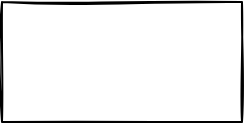<mxfile version="14.8.5" type="github">
  <diagram id="1vCG38ZGS0L3dBNK_-Wv" name="第 1 页">
    <mxGraphModel dx="1422" dy="752" grid="1" gridSize="10" guides="1" tooltips="1" connect="1" arrows="1" fold="1" page="1" pageScale="1" pageWidth="827" pageHeight="1169" math="0" shadow="0">
      <root>
        <mxCell id="0" />
        <mxCell id="1" parent="0" />
        <mxCell id="42agQx02Lt03CiajxpjO-1" value="" style="rounded=0;whiteSpace=wrap;html=1;sketch=1;" vertex="1" parent="1">
          <mxGeometry x="180" y="140" width="120" height="60" as="geometry" />
        </mxCell>
      </root>
    </mxGraphModel>
  </diagram>
</mxfile>
